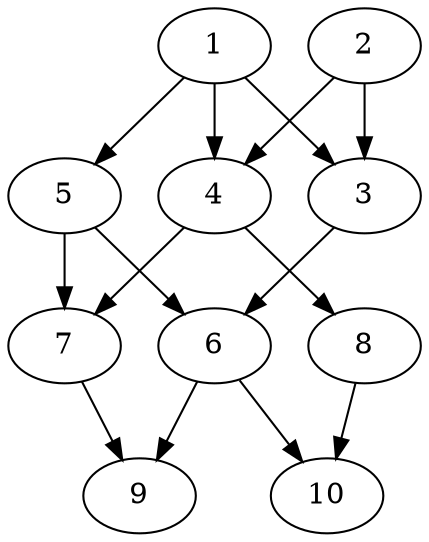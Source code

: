 // DAG automatically generated by daggen at Thu Oct  3 13:58:05 2019
// ./daggen --dot -n 10 --ccr 0.3 --fat 0.5 --regular 0.5 --density 0.7 --mindata 5242880 --maxdata 52428800 
digraph G {
  1 [size="76182187", alpha="0.08", expect_size="22854656"] 
  1 -> 3 [size ="22854656"]
  1 -> 4 [size ="22854656"]
  1 -> 5 [size ="22854656"]
  2 [size="150801067", alpha="0.20", expect_size="45240320"] 
  2 -> 3 [size ="45240320"]
  2 -> 4 [size ="45240320"]
  3 [size="149097813", alpha="0.15", expect_size="44729344"] 
  3 -> 6 [size ="44729344"]
  4 [size="123272533", alpha="0.12", expect_size="36981760"] 
  4 -> 7 [size ="36981760"]
  4 -> 8 [size ="36981760"]
  5 [size="73734827", alpha="0.09", expect_size="22120448"] 
  5 -> 6 [size ="22120448"]
  5 -> 7 [size ="22120448"]
  6 [size="72151040", alpha="0.05", expect_size="21645312"] 
  6 -> 9 [size ="21645312"]
  6 -> 10 [size ="21645312"]
  7 [size="20210347", alpha="0.02", expect_size="6063104"] 
  7 -> 9 [size ="6063104"]
  8 [size="137550507", alpha="0.10", expect_size="41265152"] 
  8 -> 10 [size ="41265152"]
  9 [size="117486933", alpha="0.04", expect_size="35246080"] 
  10 [size="145134933", alpha="0.17", expect_size="43540480"] 
}
